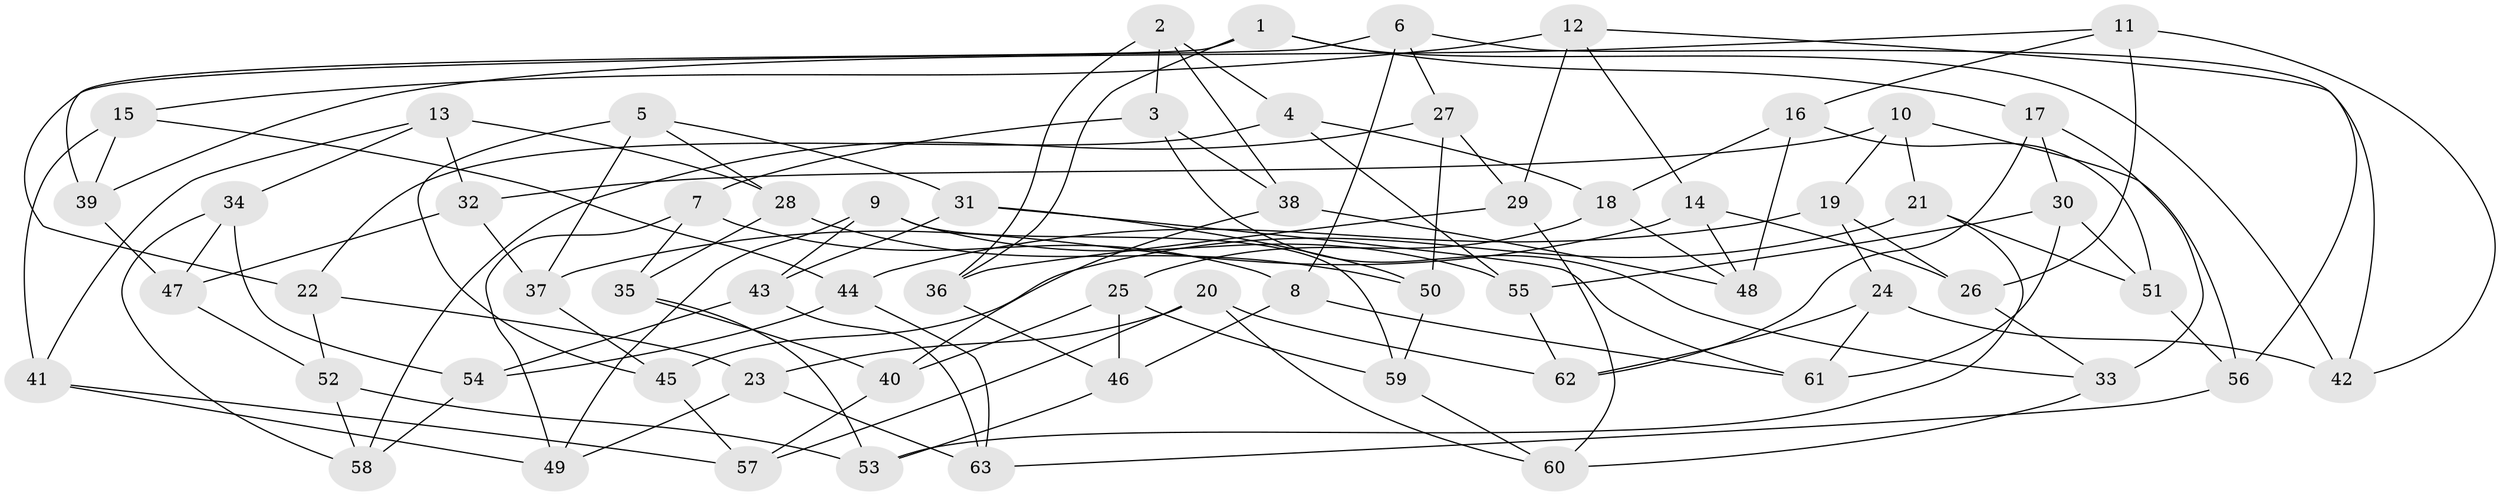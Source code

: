 // coarse degree distribution, {3: 0.36, 9: 0.04, 5: 0.24, 4: 0.24, 7: 0.04, 13: 0.04, 6: 0.04}
// Generated by graph-tools (version 1.1) at 2025/03/03/04/25 22:03:06]
// undirected, 63 vertices, 126 edges
graph export_dot {
graph [start="1"]
  node [color=gray90,style=filled];
  1;
  2;
  3;
  4;
  5;
  6;
  7;
  8;
  9;
  10;
  11;
  12;
  13;
  14;
  15;
  16;
  17;
  18;
  19;
  20;
  21;
  22;
  23;
  24;
  25;
  26;
  27;
  28;
  29;
  30;
  31;
  32;
  33;
  34;
  35;
  36;
  37;
  38;
  39;
  40;
  41;
  42;
  43;
  44;
  45;
  46;
  47;
  48;
  49;
  50;
  51;
  52;
  53;
  54;
  55;
  56;
  57;
  58;
  59;
  60;
  61;
  62;
  63;
  1 -- 17;
  1 -- 42;
  1 -- 36;
  1 -- 39;
  2 -- 38;
  2 -- 3;
  2 -- 36;
  2 -- 4;
  3 -- 38;
  3 -- 7;
  3 -- 33;
  4 -- 55;
  4 -- 18;
  4 -- 22;
  5 -- 31;
  5 -- 28;
  5 -- 37;
  5 -- 45;
  6 -- 42;
  6 -- 27;
  6 -- 22;
  6 -- 8;
  7 -- 8;
  7 -- 35;
  7 -- 49;
  8 -- 61;
  8 -- 46;
  9 -- 43;
  9 -- 49;
  9 -- 59;
  9 -- 55;
  10 -- 32;
  10 -- 21;
  10 -- 19;
  10 -- 56;
  11 -- 42;
  11 -- 16;
  11 -- 39;
  11 -- 26;
  12 -- 56;
  12 -- 15;
  12 -- 29;
  12 -- 14;
  13 -- 32;
  13 -- 41;
  13 -- 34;
  13 -- 28;
  14 -- 37;
  14 -- 48;
  14 -- 26;
  15 -- 41;
  15 -- 44;
  15 -- 39;
  16 -- 48;
  16 -- 51;
  16 -- 18;
  17 -- 33;
  17 -- 62;
  17 -- 30;
  18 -- 48;
  18 -- 25;
  19 -- 26;
  19 -- 24;
  19 -- 44;
  20 -- 62;
  20 -- 23;
  20 -- 60;
  20 -- 57;
  21 -- 53;
  21 -- 51;
  21 -- 45;
  22 -- 52;
  22 -- 23;
  23 -- 49;
  23 -- 63;
  24 -- 42;
  24 -- 61;
  24 -- 62;
  25 -- 59;
  25 -- 46;
  25 -- 40;
  26 -- 33;
  27 -- 50;
  27 -- 58;
  27 -- 29;
  28 -- 35;
  28 -- 50;
  29 -- 36;
  29 -- 60;
  30 -- 61;
  30 -- 55;
  30 -- 51;
  31 -- 43;
  31 -- 61;
  31 -- 50;
  32 -- 47;
  32 -- 37;
  33 -- 60;
  34 -- 54;
  34 -- 58;
  34 -- 47;
  35 -- 53;
  35 -- 40;
  36 -- 46;
  37 -- 45;
  38 -- 48;
  38 -- 40;
  39 -- 47;
  40 -- 57;
  41 -- 57;
  41 -- 49;
  43 -- 63;
  43 -- 54;
  44 -- 63;
  44 -- 54;
  45 -- 57;
  46 -- 53;
  47 -- 52;
  50 -- 59;
  51 -- 56;
  52 -- 58;
  52 -- 53;
  54 -- 58;
  55 -- 62;
  56 -- 63;
  59 -- 60;
}
